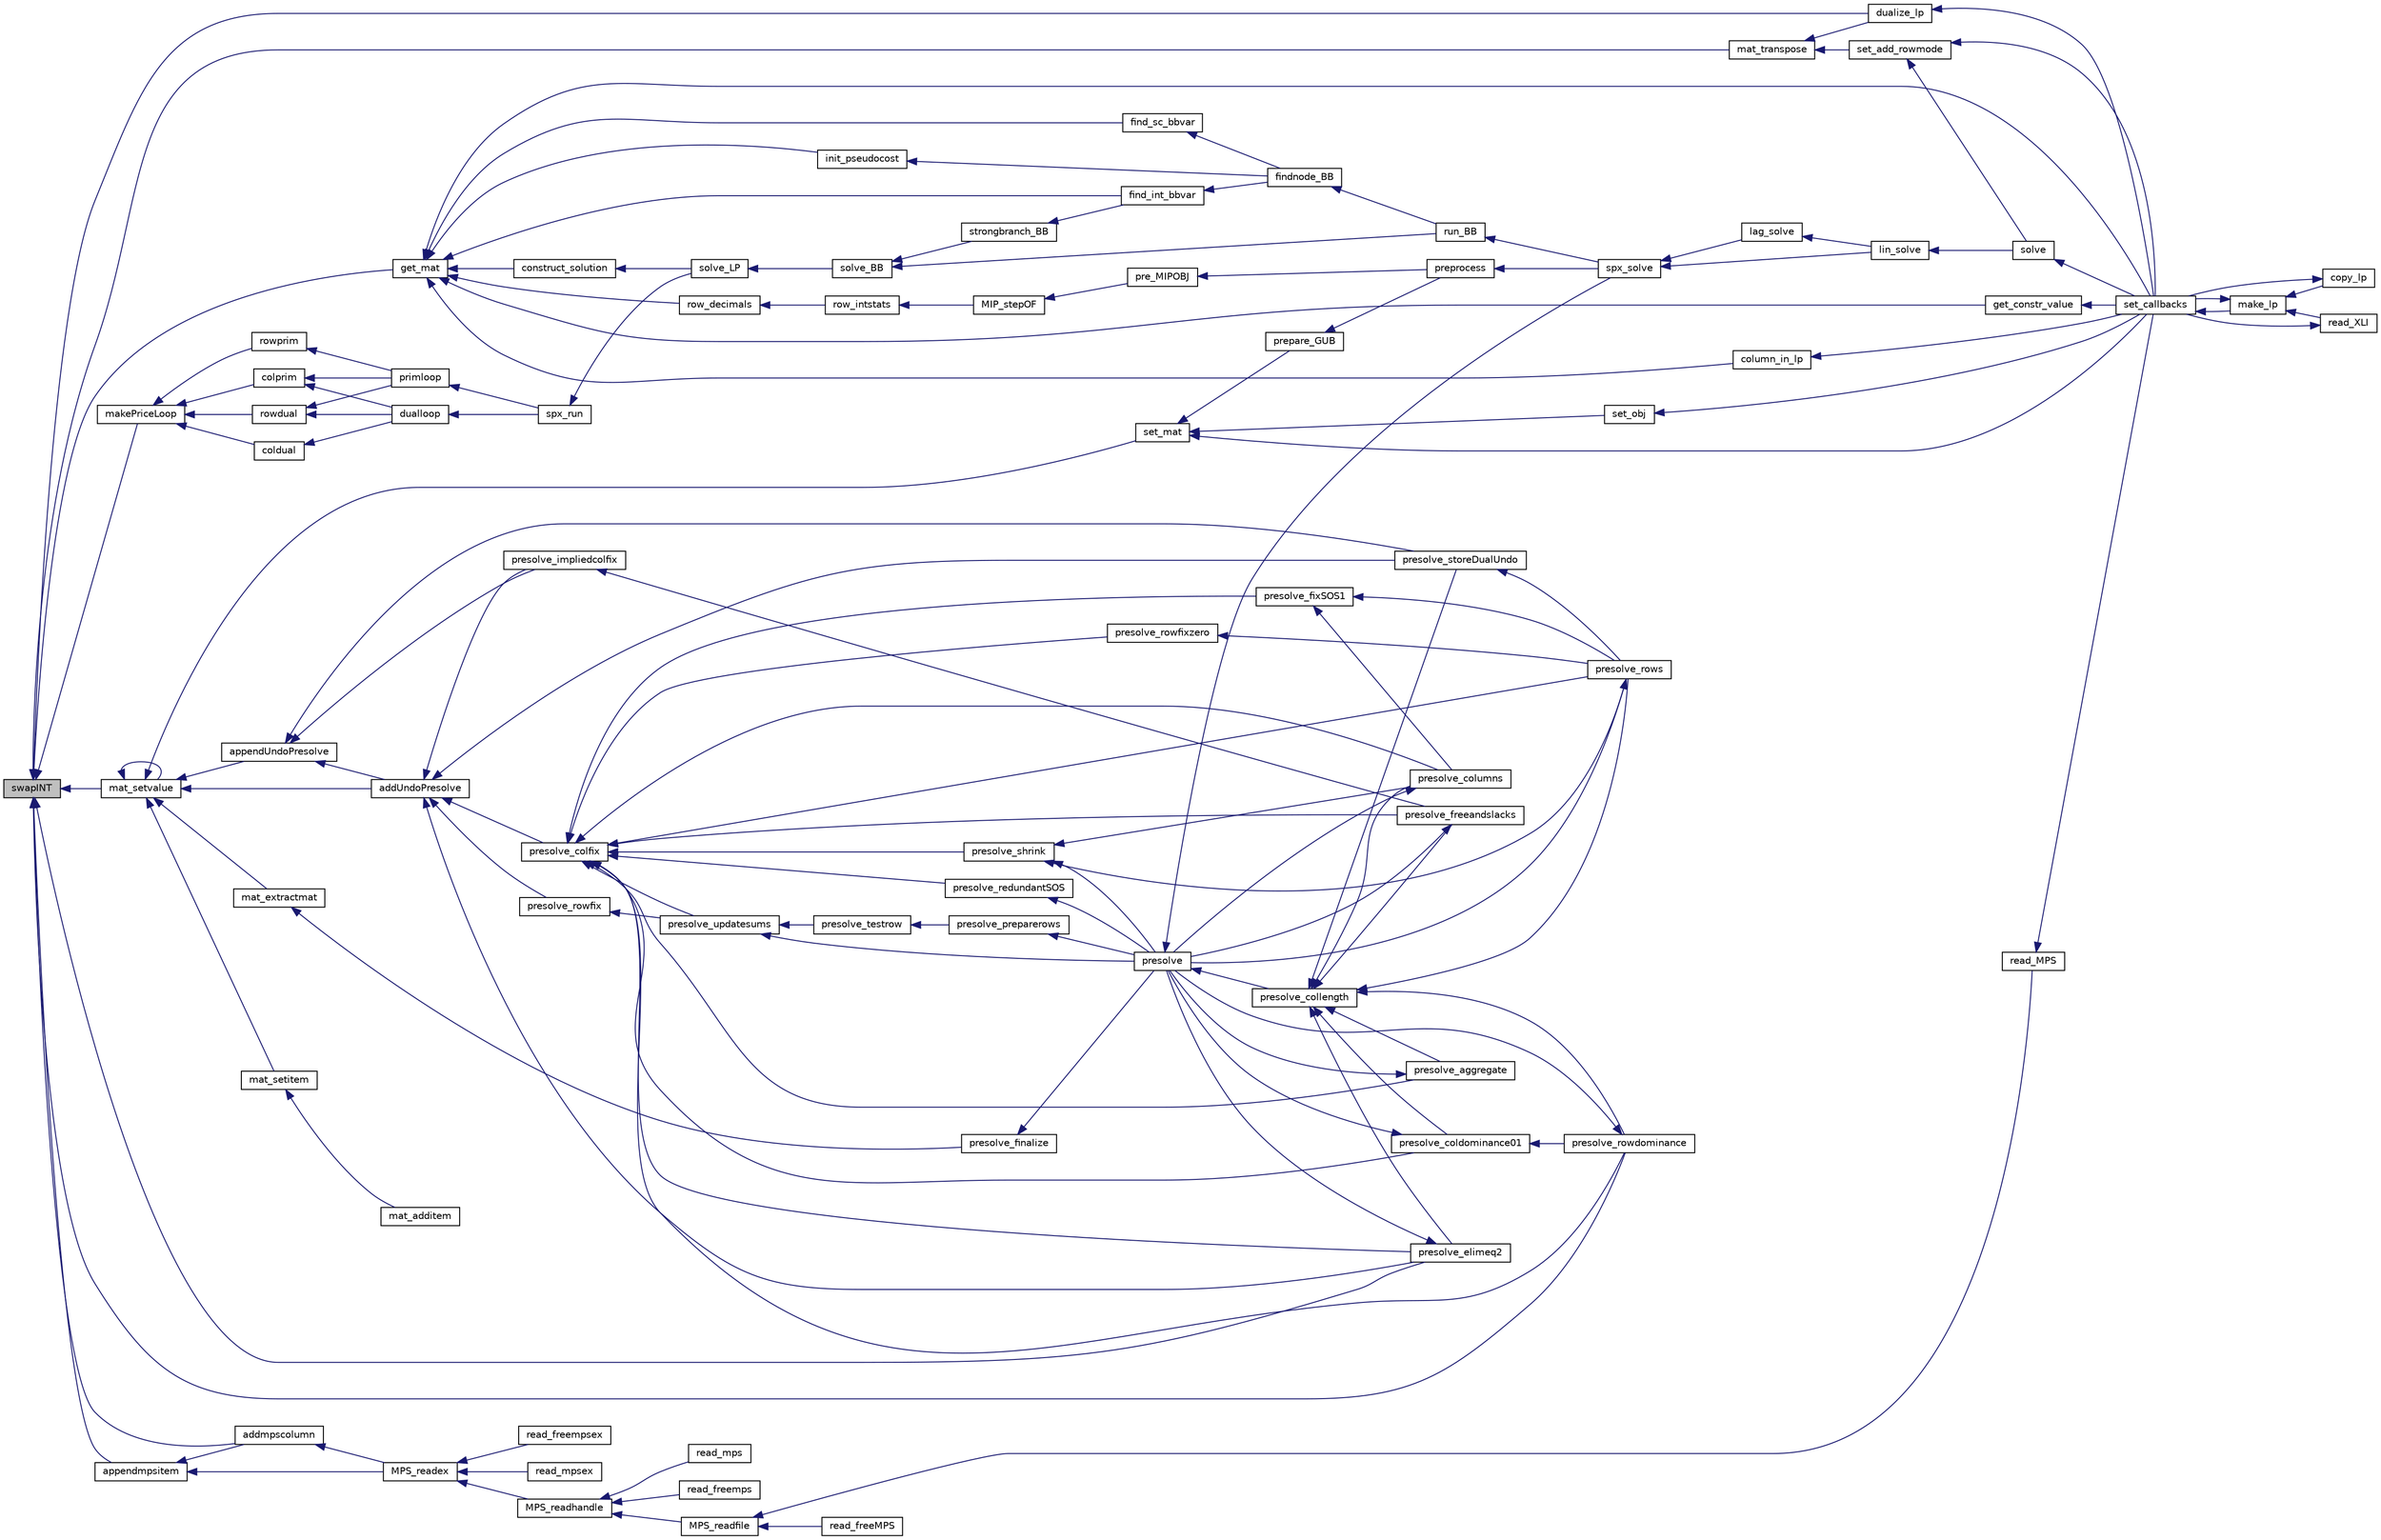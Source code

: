 digraph "swapINT"
{
  edge [fontname="Helvetica",fontsize="10",labelfontname="Helvetica",labelfontsize="10"];
  node [fontname="Helvetica",fontsize="10",shape=record];
  rankdir="LR";
  Node2024 [label="swapINT",height=0.2,width=0.4,color="black", fillcolor="grey75", style="filled", fontcolor="black"];
  Node2024 -> Node2025 [dir="back",color="midnightblue",fontsize="10",style="solid",fontname="Helvetica"];
  Node2025 [label="dualize_lp",height=0.2,width=0.4,color="black", fillcolor="white", style="filled",URL="$df/df7/lp__lib_8h.html#a812e116d6c53282e82fbab4b8ecb3ff8"];
  Node2025 -> Node2026 [dir="back",color="midnightblue",fontsize="10",style="solid",fontname="Helvetica"];
  Node2026 [label="set_callbacks",height=0.2,width=0.4,color="black", fillcolor="white", style="filled",URL="$df/df7/lp__lib_8h.html#a929e8acb9704f61e16927c915c15cd07"];
  Node2026 -> Node2027 [dir="back",color="midnightblue",fontsize="10",style="solid",fontname="Helvetica"];
  Node2027 [label="make_lp",height=0.2,width=0.4,color="black", fillcolor="white", style="filled",URL="$df/df7/lp__lib_8h.html#a68a0333d84dd944f67e2a0ec72e346a9"];
  Node2027 -> Node2028 [dir="back",color="midnightblue",fontsize="10",style="solid",fontname="Helvetica"];
  Node2028 [label="copy_lp",height=0.2,width=0.4,color="black", fillcolor="white", style="filled",URL="$df/df7/lp__lib_8h.html#aca83ecdbc200b414db491306f3070ae9"];
  Node2028 -> Node2026 [dir="back",color="midnightblue",fontsize="10",style="solid",fontname="Helvetica"];
  Node2027 -> Node2026 [dir="back",color="midnightblue",fontsize="10",style="solid",fontname="Helvetica"];
  Node2027 -> Node2029 [dir="back",color="midnightblue",fontsize="10",style="solid",fontname="Helvetica"];
  Node2029 [label="read_XLI",height=0.2,width=0.4,color="black", fillcolor="white", style="filled",URL="$df/df7/lp__lib_8h.html#a351dd803960ab0dae2b39f2c65d3a58d"];
  Node2029 -> Node2026 [dir="back",color="midnightblue",fontsize="10",style="solid",fontname="Helvetica"];
  Node2024 -> Node2030 [dir="back",color="midnightblue",fontsize="10",style="solid",fontname="Helvetica"];
  Node2030 [label="get_mat",height=0.2,width=0.4,color="black", fillcolor="white", style="filled",URL="$df/df7/lp__lib_8h.html#aadbe106c50aefb0969494e4d72bbf9e1"];
  Node2030 -> Node2031 [dir="back",color="midnightblue",fontsize="10",style="solid",fontname="Helvetica"];
  Node2031 [label="get_constr_value",height=0.2,width=0.4,color="black", fillcolor="white", style="filled",URL="$df/df7/lp__lib_8h.html#ae0eca844af0d83424220fe955a2d899e"];
  Node2031 -> Node2026 [dir="back",color="midnightblue",fontsize="10",style="solid",fontname="Helvetica"];
  Node2030 -> Node2026 [dir="back",color="midnightblue",fontsize="10",style="solid",fontname="Helvetica"];
  Node2030 -> Node2032 [dir="back",color="midnightblue",fontsize="10",style="solid",fontname="Helvetica"];
  Node2032 [label="column_in_lp",height=0.2,width=0.4,color="black", fillcolor="white", style="filled",URL="$df/df7/lp__lib_8h.html#ae157be272e0d9fe9b2ee142279a18300"];
  Node2032 -> Node2026 [dir="back",color="midnightblue",fontsize="10",style="solid",fontname="Helvetica"];
  Node2030 -> Node2033 [dir="back",color="midnightblue",fontsize="10",style="solid",fontname="Helvetica"];
  Node2033 [label="row_decimals",height=0.2,width=0.4,color="black", fillcolor="white", style="filled",URL="$d4/d79/lp__lib_8c.html#a603c7aad596692b5ec6e28c9ea0beaf7"];
  Node2033 -> Node2034 [dir="back",color="midnightblue",fontsize="10",style="solid",fontname="Helvetica"];
  Node2034 [label="row_intstats",height=0.2,width=0.4,color="black", fillcolor="white", style="filled",URL="$d4/d79/lp__lib_8c.html#a7fe325a6b18c64fc648dc91932fa6d50"];
  Node2034 -> Node2035 [dir="back",color="midnightblue",fontsize="10",style="solid",fontname="Helvetica"];
  Node2035 [label="MIP_stepOF",height=0.2,width=0.4,color="black", fillcolor="white", style="filled",URL="$d4/d79/lp__lib_8c.html#a950512b1298ea6a93466606151ce33a1"];
  Node2035 -> Node2036 [dir="back",color="midnightblue",fontsize="10",style="solid",fontname="Helvetica"];
  Node2036 [label="pre_MIPOBJ",height=0.2,width=0.4,color="black", fillcolor="white", style="filled",URL="$d4/d79/lp__lib_8c.html#aaf0e632373968200dfb4c2d0b7598b24"];
  Node2036 -> Node2037 [dir="back",color="midnightblue",fontsize="10",style="solid",fontname="Helvetica"];
  Node2037 [label="preprocess",height=0.2,width=0.4,color="black", fillcolor="white", style="filled",URL="$df/df7/lp__lib_8h.html#a97c637125d89c31df9c86d5b091567be"];
  Node2037 -> Node2038 [dir="back",color="midnightblue",fontsize="10",style="solid",fontname="Helvetica"];
  Node2038 [label="spx_solve",height=0.2,width=0.4,color="black", fillcolor="white", style="filled",URL="$d1/d0a/lp__simplex_8h.html#a3effc8b68c1fb21095e7324d83d0dbf7"];
  Node2038 -> Node2039 [dir="back",color="midnightblue",fontsize="10",style="solid",fontname="Helvetica"];
  Node2039 [label="lag_solve",height=0.2,width=0.4,color="black", fillcolor="white", style="filled",URL="$d1/d0a/lp__simplex_8h.html#a320e9e82c06466267a7cb7844c7767b8"];
  Node2039 -> Node2040 [dir="back",color="midnightblue",fontsize="10",style="solid",fontname="Helvetica"];
  Node2040 [label="lin_solve",height=0.2,width=0.4,color="black", fillcolor="white", style="filled",URL="$d1/d0a/lp__simplex_8h.html#a794b0beb471eb7ece9a694717b65b947"];
  Node2040 -> Node2041 [dir="back",color="midnightblue",fontsize="10",style="solid",fontname="Helvetica"];
  Node2041 [label="solve",height=0.2,width=0.4,color="black", fillcolor="white", style="filled",URL="$df/df7/lp__lib_8h.html#a0f4da3a192397e77e6fe92704d4fad3f"];
  Node2041 -> Node2026 [dir="back",color="midnightblue",fontsize="10",style="solid",fontname="Helvetica"];
  Node2038 -> Node2040 [dir="back",color="midnightblue",fontsize="10",style="solid",fontname="Helvetica"];
  Node2030 -> Node2042 [dir="back",color="midnightblue",fontsize="10",style="solid",fontname="Helvetica"];
  Node2042 [label="find_sc_bbvar",height=0.2,width=0.4,color="black", fillcolor="white", style="filled",URL="$df/df7/lp__lib_8h.html#acd94872842a54f8a9bf93204d7bdfce2"];
  Node2042 -> Node2043 [dir="back",color="midnightblue",fontsize="10",style="solid",fontname="Helvetica"];
  Node2043 [label="findnode_BB",height=0.2,width=0.4,color="black", fillcolor="white", style="filled",URL="$d1/dbf/lp__mipbb_8h.html#ad9c2614a833a1e0ab7f4425068752663"];
  Node2043 -> Node2044 [dir="back",color="midnightblue",fontsize="10",style="solid",fontname="Helvetica"];
  Node2044 [label="run_BB",height=0.2,width=0.4,color="black", fillcolor="white", style="filled",URL="$d1/dbf/lp__mipbb_8h.html#a1d8d97b4f4f35f07e6b798f07a62e527"];
  Node2044 -> Node2038 [dir="back",color="midnightblue",fontsize="10",style="solid",fontname="Helvetica"];
  Node2030 -> Node2045 [dir="back",color="midnightblue",fontsize="10",style="solid",fontname="Helvetica"];
  Node2045 [label="find_int_bbvar",height=0.2,width=0.4,color="black", fillcolor="white", style="filled",URL="$df/df7/lp__lib_8h.html#ad6104a5cc6ae29cc1dd1327d8d36047e"];
  Node2045 -> Node2043 [dir="back",color="midnightblue",fontsize="10",style="solid",fontname="Helvetica"];
  Node2030 -> Node2046 [dir="back",color="midnightblue",fontsize="10",style="solid",fontname="Helvetica"];
  Node2046 [label="init_pseudocost",height=0.2,width=0.4,color="black", fillcolor="white", style="filled",URL="$df/df7/lp__lib_8h.html#adada006e1a88c8b1bdf5ecb0dfe236e6"];
  Node2046 -> Node2043 [dir="back",color="midnightblue",fontsize="10",style="solid",fontname="Helvetica"];
  Node2030 -> Node2047 [dir="back",color="midnightblue",fontsize="10",style="solid",fontname="Helvetica"];
  Node2047 [label="construct_solution",height=0.2,width=0.4,color="black", fillcolor="white", style="filled",URL="$df/df7/lp__lib_8h.html#a785e85e66644f834d48e3266be932a7e"];
  Node2047 -> Node2048 [dir="back",color="midnightblue",fontsize="10",style="solid",fontname="Helvetica"];
  Node2048 [label="solve_LP",height=0.2,width=0.4,color="black", fillcolor="white", style="filled",URL="$d1/dbf/lp__mipbb_8h.html#a8f2122bd9c45170c45f236f9fe3d0dd7"];
  Node2048 -> Node2049 [dir="back",color="midnightblue",fontsize="10",style="solid",fontname="Helvetica"];
  Node2049 [label="solve_BB",height=0.2,width=0.4,color="black", fillcolor="white", style="filled",URL="$d1/dbf/lp__mipbb_8h.html#a43e95e2128e85df2643cbc0bfce4746c"];
  Node2049 -> Node2050 [dir="back",color="midnightblue",fontsize="10",style="solid",fontname="Helvetica"];
  Node2050 [label="strongbranch_BB",height=0.2,width=0.4,color="black", fillcolor="white", style="filled",URL="$d1/dbf/lp__mipbb_8h.html#a14912803f02db21c25829df065202762"];
  Node2050 -> Node2045 [dir="back",color="midnightblue",fontsize="10",style="solid",fontname="Helvetica"];
  Node2049 -> Node2044 [dir="back",color="midnightblue",fontsize="10",style="solid",fontname="Helvetica"];
  Node2024 -> Node2051 [dir="back",color="midnightblue",fontsize="10",style="solid",fontname="Helvetica"];
  Node2051 [label="mat_setvalue",height=0.2,width=0.4,color="black", fillcolor="white", style="filled",URL="$d0/d48/lp__matrix_8h.html#a3cf5f70351e501251681b113289293da"];
  Node2051 -> Node2052 [dir="back",color="midnightblue",fontsize="10",style="solid",fontname="Helvetica"];
  Node2052 [label="set_mat",height=0.2,width=0.4,color="black", fillcolor="white", style="filled",URL="$df/df7/lp__lib_8h.html#a21ce2e5c2697a784e679f1b3ae596d92"];
  Node2052 -> Node2053 [dir="back",color="midnightblue",fontsize="10",style="solid",fontname="Helvetica"];
  Node2053 [label="set_obj",height=0.2,width=0.4,color="black", fillcolor="white", style="filled",URL="$df/df7/lp__lib_8h.html#aa23a77296dfa4c4350f59de4eb2dd793"];
  Node2053 -> Node2026 [dir="back",color="midnightblue",fontsize="10",style="solid",fontname="Helvetica"];
  Node2052 -> Node2026 [dir="back",color="midnightblue",fontsize="10",style="solid",fontname="Helvetica"];
  Node2052 -> Node2054 [dir="back",color="midnightblue",fontsize="10",style="solid",fontname="Helvetica"];
  Node2054 [label="prepare_GUB",height=0.2,width=0.4,color="black", fillcolor="white", style="filled",URL="$df/df7/lp__lib_8h.html#aa8871fd842850304a627fbe3be7d31fb"];
  Node2054 -> Node2037 [dir="back",color="midnightblue",fontsize="10",style="solid",fontname="Helvetica"];
  Node2051 -> Node2055 [dir="back",color="midnightblue",fontsize="10",style="solid",fontname="Helvetica"];
  Node2055 [label="mat_extractmat",height=0.2,width=0.4,color="black", fillcolor="white", style="filled",URL="$d0/d48/lp__matrix_8h.html#a8fe5b95ea2aa30bba3f5050534e4c420"];
  Node2055 -> Node2056 [dir="back",color="midnightblue",fontsize="10",style="solid",fontname="Helvetica"];
  Node2056 [label="presolve_finalize",height=0.2,width=0.4,color="black", fillcolor="white", style="filled",URL="$d3/da5/lp__presolve_8c.html#a46c3fddf42b480372a735f9cc14c5c38"];
  Node2056 -> Node2057 [dir="back",color="midnightblue",fontsize="10",style="solid",fontname="Helvetica"];
  Node2057 [label="presolve",height=0.2,width=0.4,color="black", fillcolor="white", style="filled",URL="$da/dae/lp__presolve_8h.html#a63c9f891fb867de51e44d08313fdd585"];
  Node2057 -> Node2058 [dir="back",color="midnightblue",fontsize="10",style="solid",fontname="Helvetica"];
  Node2058 [label="presolve_collength",height=0.2,width=0.4,color="black", fillcolor="white", style="filled",URL="$da/dae/lp__presolve_8h.html#a58b595e285879c5d2996a0a6247d9389"];
  Node2058 -> Node2059 [dir="back",color="midnightblue",fontsize="10",style="solid",fontname="Helvetica"];
  Node2059 [label="presolve_storeDualUndo",height=0.2,width=0.4,color="black", fillcolor="white", style="filled",URL="$d3/da5/lp__presolve_8c.html#a1aba0570d1275e34fbd173aa558c4c14"];
  Node2059 -> Node2060 [dir="back",color="midnightblue",fontsize="10",style="solid",fontname="Helvetica"];
  Node2060 [label="presolve_rows",height=0.2,width=0.4,color="black", fillcolor="white", style="filled",URL="$d3/da5/lp__presolve_8c.html#a93c32e563cfede02af08bd1a3d46bd6d"];
  Node2060 -> Node2057 [dir="back",color="midnightblue",fontsize="10",style="solid",fontname="Helvetica"];
  Node2058 -> Node2061 [dir="back",color="midnightblue",fontsize="10",style="solid",fontname="Helvetica"];
  Node2061 [label="presolve_elimeq2",height=0.2,width=0.4,color="black", fillcolor="white", style="filled",URL="$d3/da5/lp__presolve_8c.html#a7844c56aa332fe22274fffac21b497b8"];
  Node2061 -> Node2057 [dir="back",color="midnightblue",fontsize="10",style="solid",fontname="Helvetica"];
  Node2058 -> Node2062 [dir="back",color="midnightblue",fontsize="10",style="solid",fontname="Helvetica"];
  Node2062 [label="presolve_rowdominance",height=0.2,width=0.4,color="black", fillcolor="white", style="filled",URL="$d3/da5/lp__presolve_8c.html#a7e03acd96990d99539251375f7faff4a"];
  Node2062 -> Node2057 [dir="back",color="midnightblue",fontsize="10",style="solid",fontname="Helvetica"];
  Node2058 -> Node2063 [dir="back",color="midnightblue",fontsize="10",style="solid",fontname="Helvetica"];
  Node2063 [label="presolve_coldominance01",height=0.2,width=0.4,color="black", fillcolor="white", style="filled",URL="$d3/da5/lp__presolve_8c.html#a38ba8dae4e0bbdd4ab2ab77f7d146596"];
  Node2063 -> Node2062 [dir="back",color="midnightblue",fontsize="10",style="solid",fontname="Helvetica"];
  Node2063 -> Node2057 [dir="back",color="midnightblue",fontsize="10",style="solid",fontname="Helvetica"];
  Node2058 -> Node2064 [dir="back",color="midnightblue",fontsize="10",style="solid",fontname="Helvetica"];
  Node2064 [label="presolve_aggregate",height=0.2,width=0.4,color="black", fillcolor="white", style="filled",URL="$d3/da5/lp__presolve_8c.html#accb9e4202e7222ff4aba91e3c15efa73"];
  Node2064 -> Node2057 [dir="back",color="midnightblue",fontsize="10",style="solid",fontname="Helvetica"];
  Node2058 -> Node2065 [dir="back",color="midnightblue",fontsize="10",style="solid",fontname="Helvetica"];
  Node2065 [label="presolve_columns",height=0.2,width=0.4,color="black", fillcolor="white", style="filled",URL="$d3/da5/lp__presolve_8c.html#ada5e067bb25106a6d8ecd75d23be8600"];
  Node2065 -> Node2057 [dir="back",color="midnightblue",fontsize="10",style="solid",fontname="Helvetica"];
  Node2058 -> Node2066 [dir="back",color="midnightblue",fontsize="10",style="solid",fontname="Helvetica"];
  Node2066 [label="presolve_freeandslacks",height=0.2,width=0.4,color="black", fillcolor="white", style="filled",URL="$d3/da5/lp__presolve_8c.html#a62d34320b14c8946670a7fc73a04828a"];
  Node2066 -> Node2057 [dir="back",color="midnightblue",fontsize="10",style="solid",fontname="Helvetica"];
  Node2058 -> Node2060 [dir="back",color="midnightblue",fontsize="10",style="solid",fontname="Helvetica"];
  Node2057 -> Node2038 [dir="back",color="midnightblue",fontsize="10",style="solid",fontname="Helvetica"];
  Node2051 -> Node2067 [dir="back",color="midnightblue",fontsize="10",style="solid",fontname="Helvetica"];
  Node2067 [label="mat_setitem",height=0.2,width=0.4,color="black", fillcolor="white", style="filled",URL="$d0/d48/lp__matrix_8h.html#ac8defba940597273d1e2f41af9c4fdd6"];
  Node2067 -> Node2068 [dir="back",color="midnightblue",fontsize="10",style="solid",fontname="Helvetica"];
  Node2068 [label="mat_additem",height=0.2,width=0.4,color="black", fillcolor="white", style="filled",URL="$d0/d48/lp__matrix_8h.html#adae88f0f1d337755cfa985774c30135f"];
  Node2051 -> Node2051 [dir="back",color="midnightblue",fontsize="10",style="solid",fontname="Helvetica"];
  Node2051 -> Node2069 [dir="back",color="midnightblue",fontsize="10",style="solid",fontname="Helvetica"];
  Node2069 [label="appendUndoPresolve",height=0.2,width=0.4,color="black", fillcolor="white", style="filled",URL="$d0/d48/lp__matrix_8h.html#aa8e38f815c9cbd06ef78e67a7f0cb056"];
  Node2069 -> Node2070 [dir="back",color="midnightblue",fontsize="10",style="solid",fontname="Helvetica"];
  Node2070 [label="addUndoPresolve",height=0.2,width=0.4,color="black", fillcolor="white", style="filled",URL="$d0/d48/lp__matrix_8h.html#a1d2df317ce9ff9f7d2175c6f4f5998fd"];
  Node2070 -> Node2059 [dir="back",color="midnightblue",fontsize="10",style="solid",fontname="Helvetica"];
  Node2070 -> Node2071 [dir="back",color="midnightblue",fontsize="10",style="solid",fontname="Helvetica"];
  Node2071 [label="presolve_rowfix",height=0.2,width=0.4,color="black", fillcolor="white", style="filled",URL="$d3/da5/lp__presolve_8c.html#a520eef3ceedd449b38f7efcba96f8f9d"];
  Node2071 -> Node2072 [dir="back",color="midnightblue",fontsize="10",style="solid",fontname="Helvetica"];
  Node2072 [label="presolve_updatesums",height=0.2,width=0.4,color="black", fillcolor="white", style="filled",URL="$da/dae/lp__presolve_8h.html#a48aae6398bfe8f3779631422b53e0f2c"];
  Node2072 -> Node2073 [dir="back",color="midnightblue",fontsize="10",style="solid",fontname="Helvetica"];
  Node2073 [label="presolve_testrow",height=0.2,width=0.4,color="black", fillcolor="white", style="filled",URL="$d3/da5/lp__presolve_8c.html#ad41ebd5dd7c996f3138eacf6bbf4484f"];
  Node2073 -> Node2074 [dir="back",color="midnightblue",fontsize="10",style="solid",fontname="Helvetica"];
  Node2074 [label="presolve_preparerows",height=0.2,width=0.4,color="black", fillcolor="white", style="filled",URL="$d3/da5/lp__presolve_8c.html#a8907ce5b9083799d1f9b1245a265a104"];
  Node2074 -> Node2057 [dir="back",color="midnightblue",fontsize="10",style="solid",fontname="Helvetica"];
  Node2072 -> Node2057 [dir="back",color="midnightblue",fontsize="10",style="solid",fontname="Helvetica"];
  Node2070 -> Node2075 [dir="back",color="midnightblue",fontsize="10",style="solid",fontname="Helvetica"];
  Node2075 [label="presolve_colfix",height=0.2,width=0.4,color="black", fillcolor="white", style="filled",URL="$da/dae/lp__presolve_8h.html#a5ac5af2f2db21d53c5a0655080959a42"];
  Node2075 -> Node2076 [dir="back",color="midnightblue",fontsize="10",style="solid",fontname="Helvetica"];
  Node2076 [label="presolve_shrink",height=0.2,width=0.4,color="black", fillcolor="white", style="filled",URL="$da/dae/lp__presolve_8h.html#a0af83f2ddc82962e4531d33df40823b4"];
  Node2076 -> Node2065 [dir="back",color="midnightblue",fontsize="10",style="solid",fontname="Helvetica"];
  Node2076 -> Node2060 [dir="back",color="midnightblue",fontsize="10",style="solid",fontname="Helvetica"];
  Node2076 -> Node2057 [dir="back",color="midnightblue",fontsize="10",style="solid",fontname="Helvetica"];
  Node2075 -> Node2077 [dir="back",color="midnightblue",fontsize="10",style="solid",fontname="Helvetica"];
  Node2077 [label="presolve_redundantSOS",height=0.2,width=0.4,color="black", fillcolor="white", style="filled",URL="$d3/da5/lp__presolve_8c.html#a59de989fa2e2b3a1c70900138341444c"];
  Node2077 -> Node2057 [dir="back",color="midnightblue",fontsize="10",style="solid",fontname="Helvetica"];
  Node2075 -> Node2078 [dir="back",color="midnightblue",fontsize="10",style="solid",fontname="Helvetica"];
  Node2078 [label="presolve_fixSOS1",height=0.2,width=0.4,color="black", fillcolor="white", style="filled",URL="$d3/da5/lp__presolve_8c.html#afe23851dfda31715aa642bf989e12ffc"];
  Node2078 -> Node2065 [dir="back",color="midnightblue",fontsize="10",style="solid",fontname="Helvetica"];
  Node2078 -> Node2060 [dir="back",color="midnightblue",fontsize="10",style="solid",fontname="Helvetica"];
  Node2075 -> Node2079 [dir="back",color="midnightblue",fontsize="10",style="solid",fontname="Helvetica"];
  Node2079 [label="presolve_rowfixzero",height=0.2,width=0.4,color="black", fillcolor="white", style="filled",URL="$d3/da5/lp__presolve_8c.html#a4f192a0462d482c119b3966df893497c"];
  Node2079 -> Node2060 [dir="back",color="midnightblue",fontsize="10",style="solid",fontname="Helvetica"];
  Node2075 -> Node2061 [dir="back",color="midnightblue",fontsize="10",style="solid",fontname="Helvetica"];
  Node2075 -> Node2072 [dir="back",color="midnightblue",fontsize="10",style="solid",fontname="Helvetica"];
  Node2075 -> Node2062 [dir="back",color="midnightblue",fontsize="10",style="solid",fontname="Helvetica"];
  Node2075 -> Node2063 [dir="back",color="midnightblue",fontsize="10",style="solid",fontname="Helvetica"];
  Node2075 -> Node2064 [dir="back",color="midnightblue",fontsize="10",style="solid",fontname="Helvetica"];
  Node2075 -> Node2065 [dir="back",color="midnightblue",fontsize="10",style="solid",fontname="Helvetica"];
  Node2075 -> Node2066 [dir="back",color="midnightblue",fontsize="10",style="solid",fontname="Helvetica"];
  Node2075 -> Node2060 [dir="back",color="midnightblue",fontsize="10",style="solid",fontname="Helvetica"];
  Node2070 -> Node2061 [dir="back",color="midnightblue",fontsize="10",style="solid",fontname="Helvetica"];
  Node2070 -> Node2080 [dir="back",color="midnightblue",fontsize="10",style="solid",fontname="Helvetica"];
  Node2080 [label="presolve_impliedcolfix",height=0.2,width=0.4,color="black", fillcolor="white", style="filled",URL="$d3/da5/lp__presolve_8c.html#a25320b5f693a313addfb4d08c8d8a4fc"];
  Node2080 -> Node2066 [dir="back",color="midnightblue",fontsize="10",style="solid",fontname="Helvetica"];
  Node2069 -> Node2059 [dir="back",color="midnightblue",fontsize="10",style="solid",fontname="Helvetica"];
  Node2069 -> Node2080 [dir="back",color="midnightblue",fontsize="10",style="solid",fontname="Helvetica"];
  Node2051 -> Node2070 [dir="back",color="midnightblue",fontsize="10",style="solid",fontname="Helvetica"];
  Node2024 -> Node2081 [dir="back",color="midnightblue",fontsize="10",style="solid",fontname="Helvetica"];
  Node2081 [label="mat_transpose",height=0.2,width=0.4,color="black", fillcolor="white", style="filled",URL="$d0/d48/lp__matrix_8h.html#a82719c4863d812bce24822be3fa76a92"];
  Node2081 -> Node2025 [dir="back",color="midnightblue",fontsize="10",style="solid",fontname="Helvetica"];
  Node2081 -> Node2082 [dir="back",color="midnightblue",fontsize="10",style="solid",fontname="Helvetica"];
  Node2082 [label="set_add_rowmode",height=0.2,width=0.4,color="black", fillcolor="white", style="filled",URL="$df/df7/lp__lib_8h.html#a552546dcebe7cc57d1c0720fe36ef034"];
  Node2082 -> Node2041 [dir="back",color="midnightblue",fontsize="10",style="solid",fontname="Helvetica"];
  Node2082 -> Node2026 [dir="back",color="midnightblue",fontsize="10",style="solid",fontname="Helvetica"];
  Node2024 -> Node2083 [dir="back",color="midnightblue",fontsize="10",style="solid",fontname="Helvetica"];
  Node2083 [label="addmpscolumn",height=0.2,width=0.4,color="black", fillcolor="white", style="filled",URL="$db/db0/lp___m_p_s_8c.html#a9aef6aa404c00c741ffd39f57d2e568e"];
  Node2083 -> Node2084 [dir="back",color="midnightblue",fontsize="10",style="solid",fontname="Helvetica"];
  Node2084 [label="MPS_readex",height=0.2,width=0.4,color="black", fillcolor="white", style="filled",URL="$db/db0/lp___m_p_s_8c.html#aea59712cb910942080d5bf45bdaba80b"];
  Node2084 -> Node2085 [dir="back",color="midnightblue",fontsize="10",style="solid",fontname="Helvetica"];
  Node2085 [label="read_mpsex",height=0.2,width=0.4,color="black", fillcolor="white", style="filled",URL="$df/df7/lp__lib_8h.html#ab4fd98dae3427337b482648696e8cb8b"];
  Node2084 -> Node2086 [dir="back",color="midnightblue",fontsize="10",style="solid",fontname="Helvetica"];
  Node2086 [label="read_freempsex",height=0.2,width=0.4,color="black", fillcolor="white", style="filled",URL="$df/df7/lp__lib_8h.html#ab52893f02ab0e0607c3f11d7676fbe53"];
  Node2084 -> Node2087 [dir="back",color="midnightblue",fontsize="10",style="solid",fontname="Helvetica"];
  Node2087 [label="MPS_readhandle",height=0.2,width=0.4,color="black", fillcolor="white", style="filled",URL="$d1/ddb/lp___m_p_s_8h.html#aa50322905617f743be6364b668892d57"];
  Node2087 -> Node2088 [dir="back",color="midnightblue",fontsize="10",style="solid",fontname="Helvetica"];
  Node2088 [label="read_mps",height=0.2,width=0.4,color="black", fillcolor="white", style="filled",URL="$df/df7/lp__lib_8h.html#ab331749f216f3baa7cf785dbd1e891da"];
  Node2087 -> Node2089 [dir="back",color="midnightblue",fontsize="10",style="solid",fontname="Helvetica"];
  Node2089 [label="read_freemps",height=0.2,width=0.4,color="black", fillcolor="white", style="filled",URL="$df/df7/lp__lib_8h.html#aa20d230557df91cec7878aeb9a54c080"];
  Node2087 -> Node2090 [dir="back",color="midnightblue",fontsize="10",style="solid",fontname="Helvetica"];
  Node2090 [label="MPS_readfile",height=0.2,width=0.4,color="black", fillcolor="white", style="filled",URL="$d1/ddb/lp___m_p_s_8h.html#a252ece8e4e0ff97b9c4ffefcd5314fa2"];
  Node2090 -> Node2091 [dir="back",color="midnightblue",fontsize="10",style="solid",fontname="Helvetica"];
  Node2091 [label="read_MPS",height=0.2,width=0.4,color="black", fillcolor="white", style="filled",URL="$df/df7/lp__lib_8h.html#ac9c857aa1327544dc606a451a50acd6f"];
  Node2091 -> Node2026 [dir="back",color="midnightblue",fontsize="10",style="solid",fontname="Helvetica"];
  Node2090 -> Node2092 [dir="back",color="midnightblue",fontsize="10",style="solid",fontname="Helvetica"];
  Node2092 [label="read_freeMPS",height=0.2,width=0.4,color="black", fillcolor="white", style="filled",URL="$df/df7/lp__lib_8h.html#a37f88b0ab90b782cde7fb064a3a6797e"];
  Node2024 -> Node2093 [dir="back",color="midnightblue",fontsize="10",style="solid",fontname="Helvetica"];
  Node2093 [label="appendmpsitem",height=0.2,width=0.4,color="black", fillcolor="white", style="filled",URL="$db/db0/lp___m_p_s_8c.html#a5ca0276fe0bed9bb58bd52e02304cf44"];
  Node2093 -> Node2083 [dir="back",color="midnightblue",fontsize="10",style="solid",fontname="Helvetica"];
  Node2093 -> Node2084 [dir="back",color="midnightblue",fontsize="10",style="solid",fontname="Helvetica"];
  Node2024 -> Node2061 [dir="back",color="midnightblue",fontsize="10",style="solid",fontname="Helvetica"];
  Node2024 -> Node2062 [dir="back",color="midnightblue",fontsize="10",style="solid",fontname="Helvetica"];
  Node2024 -> Node2094 [dir="back",color="midnightblue",fontsize="10",style="solid",fontname="Helvetica"];
  Node2094 [label="makePriceLoop",height=0.2,width=0.4,color="black", fillcolor="white", style="filled",URL="$d5/dee/lp__price_8h.html#a878d0b58c50d78c454b954c34b5dd7f7"];
  Node2094 -> Node2095 [dir="back",color="midnightblue",fontsize="10",style="solid",fontname="Helvetica"];
  Node2095 [label="colprim",height=0.2,width=0.4,color="black", fillcolor="white", style="filled",URL="$d5/dee/lp__price_8h.html#af6f756e9deca97e5abba8d5ca96292f8"];
  Node2095 -> Node2096 [dir="back",color="midnightblue",fontsize="10",style="solid",fontname="Helvetica"];
  Node2096 [label="primloop",height=0.2,width=0.4,color="black", fillcolor="white", style="filled",URL="$d1/d0a/lp__simplex_8h.html#aaa7a1b253038231f1792b092e4e36267"];
  Node2096 -> Node2097 [dir="back",color="midnightblue",fontsize="10",style="solid",fontname="Helvetica"];
  Node2097 [label="spx_run",height=0.2,width=0.4,color="black", fillcolor="white", style="filled",URL="$d1/d0a/lp__simplex_8h.html#a96c15afcfa902a5b78af4dfb412010bd"];
  Node2097 -> Node2048 [dir="back",color="midnightblue",fontsize="10",style="solid",fontname="Helvetica"];
  Node2095 -> Node2098 [dir="back",color="midnightblue",fontsize="10",style="solid",fontname="Helvetica"];
  Node2098 [label="dualloop",height=0.2,width=0.4,color="black", fillcolor="white", style="filled",URL="$d1/d0a/lp__simplex_8h.html#a881918469722e512db8bd95bb1ec940c"];
  Node2098 -> Node2097 [dir="back",color="midnightblue",fontsize="10",style="solid",fontname="Helvetica"];
  Node2094 -> Node2099 [dir="back",color="midnightblue",fontsize="10",style="solid",fontname="Helvetica"];
  Node2099 [label="rowprim",height=0.2,width=0.4,color="black", fillcolor="white", style="filled",URL="$d5/dee/lp__price_8h.html#a9e98157a9f0f6cc716b83a6831b2d954"];
  Node2099 -> Node2096 [dir="back",color="midnightblue",fontsize="10",style="solid",fontname="Helvetica"];
  Node2094 -> Node2100 [dir="back",color="midnightblue",fontsize="10",style="solid",fontname="Helvetica"];
  Node2100 [label="rowdual",height=0.2,width=0.4,color="black", fillcolor="white", style="filled",URL="$d5/dee/lp__price_8h.html#a85beaab945bff303bf1aa8c85d850b41"];
  Node2100 -> Node2096 [dir="back",color="midnightblue",fontsize="10",style="solid",fontname="Helvetica"];
  Node2100 -> Node2098 [dir="back",color="midnightblue",fontsize="10",style="solid",fontname="Helvetica"];
  Node2094 -> Node2101 [dir="back",color="midnightblue",fontsize="10",style="solid",fontname="Helvetica"];
  Node2101 [label="coldual",height=0.2,width=0.4,color="black", fillcolor="white", style="filled",URL="$d5/dee/lp__price_8h.html#a956054a45ac5f9a7c0b35405ecdfc786"];
  Node2101 -> Node2098 [dir="back",color="midnightblue",fontsize="10",style="solid",fontname="Helvetica"];
}
